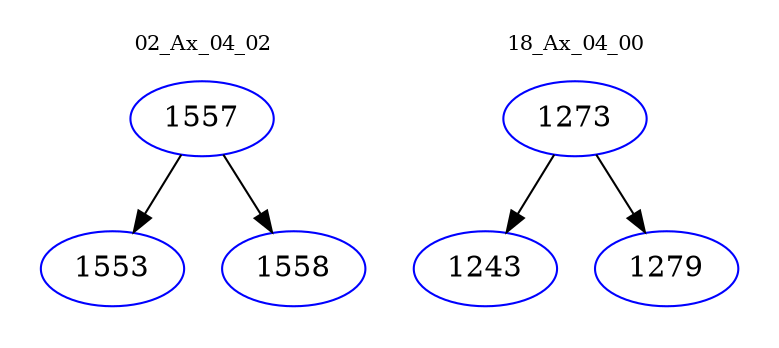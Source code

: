 digraph{
subgraph cluster_0 {
color = white
label = "02_Ax_04_02";
fontsize=10;
T0_1557 [label="1557", color="blue"]
T0_1557 -> T0_1553 [color="black"]
T0_1553 [label="1553", color="blue"]
T0_1557 -> T0_1558 [color="black"]
T0_1558 [label="1558", color="blue"]
}
subgraph cluster_1 {
color = white
label = "18_Ax_04_00";
fontsize=10;
T1_1273 [label="1273", color="blue"]
T1_1273 -> T1_1243 [color="black"]
T1_1243 [label="1243", color="blue"]
T1_1273 -> T1_1279 [color="black"]
T1_1279 [label="1279", color="blue"]
}
}
